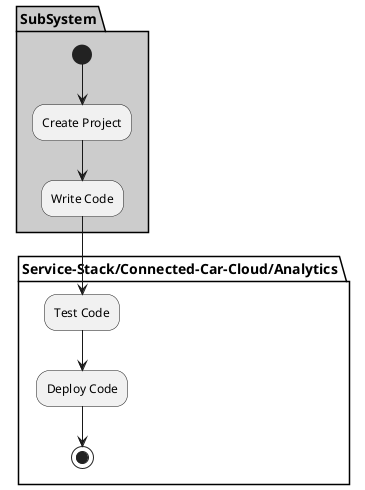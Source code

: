 @startuml

partition "Service-Stack/Connected-Car-Cloud/Analytics" {

}

partition SubSystem  #cccccc {
  (*) --> "Create Project"
  --> "Write Code"
}

partition "Service-Stack/Connected-Car-Cloud/Analytics" {
  "Write Code" --> "Test Code"
  "Test Code" --> "Deploy Code"
  "Deploy Code" --> (*)
}

@enduml
